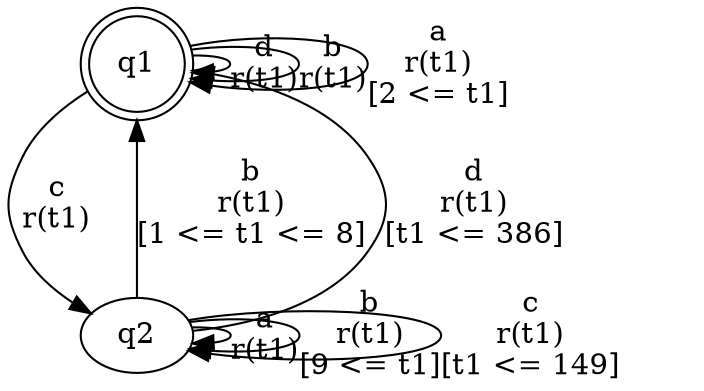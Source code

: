 digraph "tests_1/test108/solution500/solution" {
	q1[label=q1 shape=doublecircle]
	q2[label=q2]
	q1 -> q2[label="c\nr(t1)\n"]
	q2 -> q2[label="a\nr(t1)\n"]
	q2 -> q1[label="b\nr(t1)\n[1 <= t1 <= 8]"]
	q2 -> q1[label="d\nr(t1)\n[t1 <= 386]"]
	q2 -> q2[label="b\nr(t1)\n[9 <= t1]"]
	q2 -> q2[label="c\nr(t1)\n[t1 <= 149]"]
	q1 -> q1[label="d\nr(t1)\n"]
	q1 -> q1[label="b\nr(t1)\n"]
	q1 -> q1[label="a\nr(t1)\n[2 <= t1]"]
}
